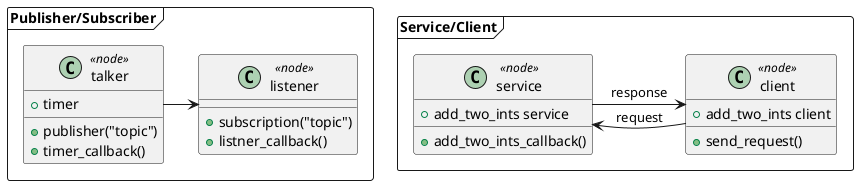 @startuml talker_listener

frame "Publisher/Subscriber" {
class talker <<node>> {
  +publisher("topic")
  +timer
  +timer_callback()
}

class listener <<node>> {
  +subscription("topic")
  +listner_callback()
}

talker -right-> listener
}

frame "Service/Client" {
class service <<node>> {
  +add_two_ints service
  +add_two_ints_callback()
}

class client <<node>> {
  +add_two_ints client
  +send_request()
}

client -left-> service : request
service -right-> client : response
}

@enduml

